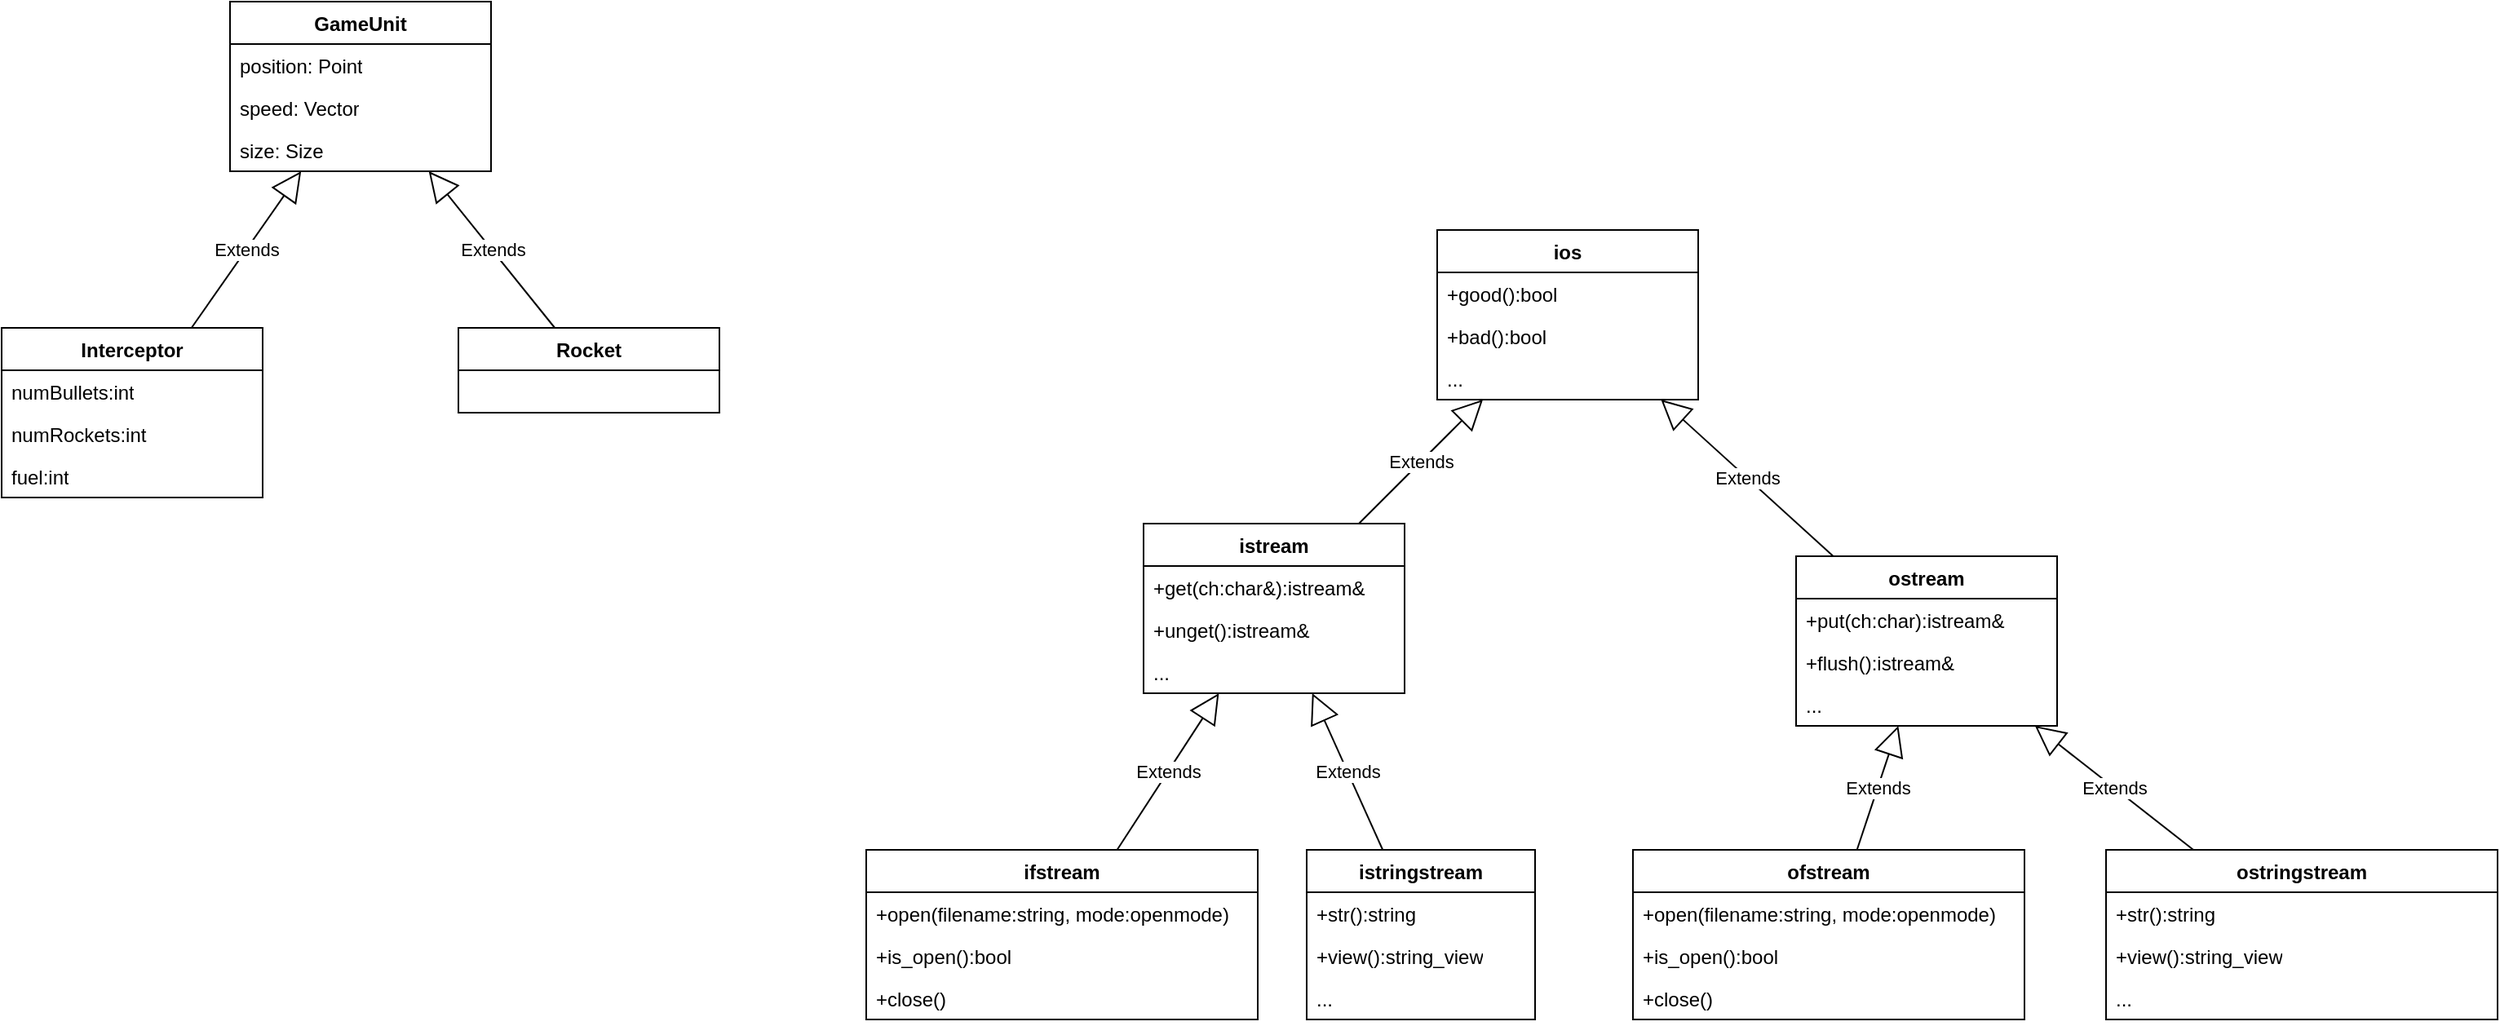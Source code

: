 <mxfile version="24.0.4" type="device">
  <diagram name="Page-1" id="sZyIt2cGGnOaZ3dpB8YJ">
    <mxGraphModel dx="2049" dy="1207" grid="1" gridSize="10" guides="1" tooltips="1" connect="1" arrows="1" fold="1" page="1" pageScale="1" pageWidth="850" pageHeight="1100" math="0" shadow="0">
      <root>
        <mxCell id="0" />
        <mxCell id="1" parent="0" />
        <mxCell id="0JFmWYNWGlIcZkB0QskC-1" value="GameUnit" style="swimlane;fontStyle=1;align=center;verticalAlign=top;childLayout=stackLayout;horizontal=1;startSize=26;horizontalStack=0;resizeParent=1;resizeParentMax=0;resizeLast=0;collapsible=1;marginBottom=0;whiteSpace=wrap;html=1;" parent="1" vertex="1">
          <mxGeometry x="300" y="80" width="160" height="104" as="geometry" />
        </mxCell>
        <mxCell id="0JFmWYNWGlIcZkB0QskC-2" value="position: Point" style="text;strokeColor=none;fillColor=none;align=left;verticalAlign=top;spacingLeft=4;spacingRight=4;overflow=hidden;rotatable=0;points=[[0,0.5],[1,0.5]];portConstraint=eastwest;whiteSpace=wrap;html=1;" parent="0JFmWYNWGlIcZkB0QskC-1" vertex="1">
          <mxGeometry y="26" width="160" height="26" as="geometry" />
        </mxCell>
        <mxCell id="0JFmWYNWGlIcZkB0QskC-4" value="speed: Vector" style="text;strokeColor=none;fillColor=none;align=left;verticalAlign=top;spacingLeft=4;spacingRight=4;overflow=hidden;rotatable=0;points=[[0,0.5],[1,0.5]];portConstraint=eastwest;whiteSpace=wrap;html=1;" parent="0JFmWYNWGlIcZkB0QskC-1" vertex="1">
          <mxGeometry y="52" width="160" height="26" as="geometry" />
        </mxCell>
        <mxCell id="0JFmWYNWGlIcZkB0QskC-5" value="size: Size" style="text;strokeColor=none;fillColor=none;align=left;verticalAlign=top;spacingLeft=4;spacingRight=4;overflow=hidden;rotatable=0;points=[[0,0.5],[1,0.5]];portConstraint=eastwest;whiteSpace=wrap;html=1;" parent="0JFmWYNWGlIcZkB0QskC-1" vertex="1">
          <mxGeometry y="78" width="160" height="26" as="geometry" />
        </mxCell>
        <mxCell id="0JFmWYNWGlIcZkB0QskC-6" value="Interceptor" style="swimlane;fontStyle=1;align=center;verticalAlign=top;childLayout=stackLayout;horizontal=1;startSize=26;horizontalStack=0;resizeParent=1;resizeParentMax=0;resizeLast=0;collapsible=1;marginBottom=0;whiteSpace=wrap;html=1;" parent="1" vertex="1">
          <mxGeometry x="160" y="280" width="160" height="104" as="geometry" />
        </mxCell>
        <mxCell id="0JFmWYNWGlIcZkB0QskC-9" value="numBullets:int" style="text;strokeColor=none;fillColor=none;align=left;verticalAlign=top;spacingLeft=4;spacingRight=4;overflow=hidden;rotatable=0;points=[[0,0.5],[1,0.5]];portConstraint=eastwest;whiteSpace=wrap;html=1;" parent="0JFmWYNWGlIcZkB0QskC-6" vertex="1">
          <mxGeometry y="26" width="160" height="26" as="geometry" />
        </mxCell>
        <mxCell id="wLj6OON-Qj2NCHeGokEr-10" value="numRockets:int" style="text;strokeColor=none;fillColor=none;align=left;verticalAlign=top;spacingLeft=4;spacingRight=4;overflow=hidden;rotatable=0;points=[[0,0.5],[1,0.5]];portConstraint=eastwest;whiteSpace=wrap;html=1;" vertex="1" parent="0JFmWYNWGlIcZkB0QskC-6">
          <mxGeometry y="52" width="160" height="26" as="geometry" />
        </mxCell>
        <mxCell id="wLj6OON-Qj2NCHeGokEr-11" value="fuel:int" style="text;strokeColor=none;fillColor=none;align=left;verticalAlign=top;spacingLeft=4;spacingRight=4;overflow=hidden;rotatable=0;points=[[0,0.5],[1,0.5]];portConstraint=eastwest;whiteSpace=wrap;html=1;" vertex="1" parent="0JFmWYNWGlIcZkB0QskC-6">
          <mxGeometry y="78" width="160" height="26" as="geometry" />
        </mxCell>
        <mxCell id="wLj6OON-Qj2NCHeGokEr-1" value="Extends" style="endArrow=block;endSize=16;endFill=0;html=1;rounded=0;" edge="1" parent="1" source="0JFmWYNWGlIcZkB0QskC-6" target="0JFmWYNWGlIcZkB0QskC-1">
          <mxGeometry width="160" relative="1" as="geometry">
            <mxPoint x="480" y="240" as="sourcePoint" />
            <mxPoint x="640" y="240" as="targetPoint" />
          </mxGeometry>
        </mxCell>
        <mxCell id="wLj6OON-Qj2NCHeGokEr-2" value="Rocket" style="swimlane;fontStyle=1;align=center;verticalAlign=top;childLayout=stackLayout;horizontal=1;startSize=26;horizontalStack=0;resizeParent=1;resizeParentMax=0;resizeLast=0;collapsible=1;marginBottom=0;whiteSpace=wrap;html=1;" vertex="1" parent="1">
          <mxGeometry x="440" y="280" width="160" height="52" as="geometry" />
        </mxCell>
        <mxCell id="wLj6OON-Qj2NCHeGokEr-6" value="Extends" style="endArrow=block;endSize=16;endFill=0;html=1;rounded=0;" edge="1" parent="1" source="wLj6OON-Qj2NCHeGokEr-2" target="0JFmWYNWGlIcZkB0QskC-1">
          <mxGeometry width="160" relative="1" as="geometry">
            <mxPoint x="480" y="240" as="sourcePoint" />
            <mxPoint x="640" y="240" as="targetPoint" />
          </mxGeometry>
        </mxCell>
        <mxCell id="wLj6OON-Qj2NCHeGokEr-7" value="istream" style="swimlane;fontStyle=1;align=center;verticalAlign=top;childLayout=stackLayout;horizontal=1;startSize=26;horizontalStack=0;resizeParent=1;resizeParentMax=0;resizeLast=0;collapsible=1;marginBottom=0;whiteSpace=wrap;html=1;" vertex="1" parent="1">
          <mxGeometry x="860" y="400" width="160" height="104" as="geometry" />
        </mxCell>
        <mxCell id="wLj6OON-Qj2NCHeGokEr-15" value="+get(ch:char&amp;amp;):istream&amp;amp;" style="text;strokeColor=none;fillColor=none;align=left;verticalAlign=top;spacingLeft=4;spacingRight=4;overflow=hidden;rotatable=0;points=[[0,0.5],[1,0.5]];portConstraint=eastwest;whiteSpace=wrap;html=1;" vertex="1" parent="wLj6OON-Qj2NCHeGokEr-7">
          <mxGeometry y="26" width="160" height="26" as="geometry" />
        </mxCell>
        <mxCell id="wLj6OON-Qj2NCHeGokEr-16" value="+unget():istream&amp;amp;" style="text;strokeColor=none;fillColor=none;align=left;verticalAlign=top;spacingLeft=4;spacingRight=4;overflow=hidden;rotatable=0;points=[[0,0.5],[1,0.5]];portConstraint=eastwest;whiteSpace=wrap;html=1;" vertex="1" parent="wLj6OON-Qj2NCHeGokEr-7">
          <mxGeometry y="52" width="160" height="26" as="geometry" />
        </mxCell>
        <mxCell id="wLj6OON-Qj2NCHeGokEr-17" value="..." style="text;strokeColor=none;fillColor=none;align=left;verticalAlign=top;spacingLeft=4;spacingRight=4;overflow=hidden;rotatable=0;points=[[0,0.5],[1,0.5]];portConstraint=eastwest;whiteSpace=wrap;html=1;" vertex="1" parent="wLj6OON-Qj2NCHeGokEr-7">
          <mxGeometry y="78" width="160" height="26" as="geometry" />
        </mxCell>
        <mxCell id="wLj6OON-Qj2NCHeGokEr-12" value="ifstream" style="swimlane;fontStyle=1;align=center;verticalAlign=top;childLayout=stackLayout;horizontal=1;startSize=26;horizontalStack=0;resizeParent=1;resizeParentMax=0;resizeLast=0;collapsible=1;marginBottom=0;whiteSpace=wrap;html=1;" vertex="1" parent="1">
          <mxGeometry x="690" y="600" width="240" height="104" as="geometry" />
        </mxCell>
        <mxCell id="wLj6OON-Qj2NCHeGokEr-18" value="+open(filename:string, mode:openmode)" style="text;strokeColor=none;fillColor=none;align=left;verticalAlign=top;spacingLeft=4;spacingRight=4;overflow=hidden;rotatable=0;points=[[0,0.5],[1,0.5]];portConstraint=eastwest;whiteSpace=wrap;html=1;" vertex="1" parent="wLj6OON-Qj2NCHeGokEr-12">
          <mxGeometry y="26" width="240" height="26" as="geometry" />
        </mxCell>
        <mxCell id="wLj6OON-Qj2NCHeGokEr-19" value="+is_open():bool" style="text;strokeColor=none;fillColor=none;align=left;verticalAlign=top;spacingLeft=4;spacingRight=4;overflow=hidden;rotatable=0;points=[[0,0.5],[1,0.5]];portConstraint=eastwest;whiteSpace=wrap;html=1;" vertex="1" parent="wLj6OON-Qj2NCHeGokEr-12">
          <mxGeometry y="52" width="240" height="26" as="geometry" />
        </mxCell>
        <mxCell id="wLj6OON-Qj2NCHeGokEr-20" value="+close()" style="text;strokeColor=none;fillColor=none;align=left;verticalAlign=top;spacingLeft=4;spacingRight=4;overflow=hidden;rotatable=0;points=[[0,0.5],[1,0.5]];portConstraint=eastwest;whiteSpace=wrap;html=1;" vertex="1" parent="wLj6OON-Qj2NCHeGokEr-12">
          <mxGeometry y="78" width="240" height="26" as="geometry" />
        </mxCell>
        <mxCell id="wLj6OON-Qj2NCHeGokEr-21" value="Extends" style="endArrow=block;endSize=16;endFill=0;html=1;rounded=0;" edge="1" parent="1" source="wLj6OON-Qj2NCHeGokEr-12" target="wLj6OON-Qj2NCHeGokEr-7">
          <mxGeometry width="160" relative="1" as="geometry">
            <mxPoint x="1040" y="570" as="sourcePoint" />
            <mxPoint x="1200" y="570" as="targetPoint" />
          </mxGeometry>
        </mxCell>
        <mxCell id="wLj6OON-Qj2NCHeGokEr-22" value="istringstream" style="swimlane;fontStyle=1;align=center;verticalAlign=top;childLayout=stackLayout;horizontal=1;startSize=26;horizontalStack=0;resizeParent=1;resizeParentMax=0;resizeLast=0;collapsible=1;marginBottom=0;whiteSpace=wrap;html=1;" vertex="1" parent="1">
          <mxGeometry x="960" y="600" width="140" height="104" as="geometry" />
        </mxCell>
        <mxCell id="wLj6OON-Qj2NCHeGokEr-23" value="+str():string" style="text;strokeColor=none;fillColor=none;align=left;verticalAlign=top;spacingLeft=4;spacingRight=4;overflow=hidden;rotatable=0;points=[[0,0.5],[1,0.5]];portConstraint=eastwest;whiteSpace=wrap;html=1;" vertex="1" parent="wLj6OON-Qj2NCHeGokEr-22">
          <mxGeometry y="26" width="140" height="26" as="geometry" />
        </mxCell>
        <mxCell id="wLj6OON-Qj2NCHeGokEr-26" value="+view():string_view" style="text;strokeColor=none;fillColor=none;align=left;verticalAlign=top;spacingLeft=4;spacingRight=4;overflow=hidden;rotatable=0;points=[[0,0.5],[1,0.5]];portConstraint=eastwest;whiteSpace=wrap;html=1;" vertex="1" parent="wLj6OON-Qj2NCHeGokEr-22">
          <mxGeometry y="52" width="140" height="26" as="geometry" />
        </mxCell>
        <mxCell id="wLj6OON-Qj2NCHeGokEr-27" value="..." style="text;strokeColor=none;fillColor=none;align=left;verticalAlign=top;spacingLeft=4;spacingRight=4;overflow=hidden;rotatable=0;points=[[0,0.5],[1,0.5]];portConstraint=eastwest;whiteSpace=wrap;html=1;" vertex="1" parent="wLj6OON-Qj2NCHeGokEr-22">
          <mxGeometry y="78" width="140" height="26" as="geometry" />
        </mxCell>
        <mxCell id="wLj6OON-Qj2NCHeGokEr-28" value="Extends" style="endArrow=block;endSize=16;endFill=0;html=1;rounded=0;" edge="1" parent="1" source="wLj6OON-Qj2NCHeGokEr-22" target="wLj6OON-Qj2NCHeGokEr-7">
          <mxGeometry width="160" relative="1" as="geometry">
            <mxPoint x="851" y="610" as="sourcePoint" />
            <mxPoint x="909" y="514" as="targetPoint" />
          </mxGeometry>
        </mxCell>
        <mxCell id="wLj6OON-Qj2NCHeGokEr-29" value="ios" style="swimlane;fontStyle=1;align=center;verticalAlign=top;childLayout=stackLayout;horizontal=1;startSize=26;horizontalStack=0;resizeParent=1;resizeParentMax=0;resizeLast=0;collapsible=1;marginBottom=0;whiteSpace=wrap;html=1;" vertex="1" parent="1">
          <mxGeometry x="1040" y="220" width="160" height="104" as="geometry" />
        </mxCell>
        <mxCell id="wLj6OON-Qj2NCHeGokEr-30" value="+good():bool" style="text;strokeColor=none;fillColor=none;align=left;verticalAlign=top;spacingLeft=4;spacingRight=4;overflow=hidden;rotatable=0;points=[[0,0.5],[1,0.5]];portConstraint=eastwest;whiteSpace=wrap;html=1;" vertex="1" parent="wLj6OON-Qj2NCHeGokEr-29">
          <mxGeometry y="26" width="160" height="26" as="geometry" />
        </mxCell>
        <mxCell id="wLj6OON-Qj2NCHeGokEr-33" value="+bad():bool" style="text;strokeColor=none;fillColor=none;align=left;verticalAlign=top;spacingLeft=4;spacingRight=4;overflow=hidden;rotatable=0;points=[[0,0.5],[1,0.5]];portConstraint=eastwest;whiteSpace=wrap;html=1;" vertex="1" parent="wLj6OON-Qj2NCHeGokEr-29">
          <mxGeometry y="52" width="160" height="26" as="geometry" />
        </mxCell>
        <mxCell id="wLj6OON-Qj2NCHeGokEr-34" value="..." style="text;strokeColor=none;fillColor=none;align=left;verticalAlign=top;spacingLeft=4;spacingRight=4;overflow=hidden;rotatable=0;points=[[0,0.5],[1,0.5]];portConstraint=eastwest;whiteSpace=wrap;html=1;" vertex="1" parent="wLj6OON-Qj2NCHeGokEr-29">
          <mxGeometry y="78" width="160" height="26" as="geometry" />
        </mxCell>
        <mxCell id="wLj6OON-Qj2NCHeGokEr-35" value="Extends" style="endArrow=block;endSize=16;endFill=0;html=1;rounded=0;" edge="1" parent="1" source="wLj6OON-Qj2NCHeGokEr-7" target="wLj6OON-Qj2NCHeGokEr-29">
          <mxGeometry width="160" relative="1" as="geometry">
            <mxPoint x="761" y="610" as="sourcePoint" />
            <mxPoint x="669" y="514" as="targetPoint" />
          </mxGeometry>
        </mxCell>
        <mxCell id="wLj6OON-Qj2NCHeGokEr-36" value="ostream" style="swimlane;fontStyle=1;align=center;verticalAlign=top;childLayout=stackLayout;horizontal=1;startSize=26;horizontalStack=0;resizeParent=1;resizeParentMax=0;resizeLast=0;collapsible=1;marginBottom=0;whiteSpace=wrap;html=1;" vertex="1" parent="1">
          <mxGeometry x="1260" y="420" width="160" height="104" as="geometry" />
        </mxCell>
        <mxCell id="wLj6OON-Qj2NCHeGokEr-37" value="+put(ch:char):istream&amp;amp;" style="text;strokeColor=none;fillColor=none;align=left;verticalAlign=top;spacingLeft=4;spacingRight=4;overflow=hidden;rotatable=0;points=[[0,0.5],[1,0.5]];portConstraint=eastwest;whiteSpace=wrap;html=1;" vertex="1" parent="wLj6OON-Qj2NCHeGokEr-36">
          <mxGeometry y="26" width="160" height="26" as="geometry" />
        </mxCell>
        <mxCell id="wLj6OON-Qj2NCHeGokEr-38" value="+flush():istream&amp;amp;" style="text;strokeColor=none;fillColor=none;align=left;verticalAlign=top;spacingLeft=4;spacingRight=4;overflow=hidden;rotatable=0;points=[[0,0.5],[1,0.5]];portConstraint=eastwest;whiteSpace=wrap;html=1;" vertex="1" parent="wLj6OON-Qj2NCHeGokEr-36">
          <mxGeometry y="52" width="160" height="26" as="geometry" />
        </mxCell>
        <mxCell id="wLj6OON-Qj2NCHeGokEr-39" value="..." style="text;strokeColor=none;fillColor=none;align=left;verticalAlign=top;spacingLeft=4;spacingRight=4;overflow=hidden;rotatable=0;points=[[0,0.5],[1,0.5]];portConstraint=eastwest;whiteSpace=wrap;html=1;" vertex="1" parent="wLj6OON-Qj2NCHeGokEr-36">
          <mxGeometry y="78" width="160" height="26" as="geometry" />
        </mxCell>
        <mxCell id="wLj6OON-Qj2NCHeGokEr-40" value="Extends" style="endArrow=block;endSize=16;endFill=0;html=1;rounded=0;" edge="1" parent="1" source="wLj6OON-Qj2NCHeGokEr-36" target="wLj6OON-Qj2NCHeGokEr-29">
          <mxGeometry width="160" relative="1" as="geometry">
            <mxPoint x="761" y="610" as="sourcePoint" />
            <mxPoint x="669" y="514" as="targetPoint" />
          </mxGeometry>
        </mxCell>
        <mxCell id="wLj6OON-Qj2NCHeGokEr-41" value="ofstream" style="swimlane;fontStyle=1;align=center;verticalAlign=top;childLayout=stackLayout;horizontal=1;startSize=26;horizontalStack=0;resizeParent=1;resizeParentMax=0;resizeLast=0;collapsible=1;marginBottom=0;whiteSpace=wrap;html=1;" vertex="1" parent="1">
          <mxGeometry x="1160" y="600" width="240" height="104" as="geometry" />
        </mxCell>
        <mxCell id="wLj6OON-Qj2NCHeGokEr-42" value="+open(filename:string, mode:openmode)" style="text;strokeColor=none;fillColor=none;align=left;verticalAlign=top;spacingLeft=4;spacingRight=4;overflow=hidden;rotatable=0;points=[[0,0.5],[1,0.5]];portConstraint=eastwest;whiteSpace=wrap;html=1;" vertex="1" parent="wLj6OON-Qj2NCHeGokEr-41">
          <mxGeometry y="26" width="240" height="26" as="geometry" />
        </mxCell>
        <mxCell id="wLj6OON-Qj2NCHeGokEr-43" value="+is_open():bool" style="text;strokeColor=none;fillColor=none;align=left;verticalAlign=top;spacingLeft=4;spacingRight=4;overflow=hidden;rotatable=0;points=[[0,0.5],[1,0.5]];portConstraint=eastwest;whiteSpace=wrap;html=1;" vertex="1" parent="wLj6OON-Qj2NCHeGokEr-41">
          <mxGeometry y="52" width="240" height="26" as="geometry" />
        </mxCell>
        <mxCell id="wLj6OON-Qj2NCHeGokEr-44" value="+close()" style="text;strokeColor=none;fillColor=none;align=left;verticalAlign=top;spacingLeft=4;spacingRight=4;overflow=hidden;rotatable=0;points=[[0,0.5],[1,0.5]];portConstraint=eastwest;whiteSpace=wrap;html=1;" vertex="1" parent="wLj6OON-Qj2NCHeGokEr-41">
          <mxGeometry y="78" width="240" height="26" as="geometry" />
        </mxCell>
        <mxCell id="wLj6OON-Qj2NCHeGokEr-45" value="Extends" style="endArrow=block;endSize=16;endFill=0;html=1;rounded=0;" edge="1" parent="1" source="wLj6OON-Qj2NCHeGokEr-41" target="wLj6OON-Qj2NCHeGokEr-36">
          <mxGeometry width="160" relative="1" as="geometry">
            <mxPoint x="1017" y="610" as="sourcePoint" />
            <mxPoint x="973" y="514" as="targetPoint" />
          </mxGeometry>
        </mxCell>
        <mxCell id="wLj6OON-Qj2NCHeGokEr-46" value="ostringstream" style="swimlane;fontStyle=1;align=center;verticalAlign=top;childLayout=stackLayout;horizontal=1;startSize=26;horizontalStack=0;resizeParent=1;resizeParentMax=0;resizeLast=0;collapsible=1;marginBottom=0;whiteSpace=wrap;html=1;" vertex="1" parent="1">
          <mxGeometry x="1450" y="600" width="240" height="104" as="geometry" />
        </mxCell>
        <mxCell id="wLj6OON-Qj2NCHeGokEr-51" value="+str():string" style="text;strokeColor=none;fillColor=none;align=left;verticalAlign=top;spacingLeft=4;spacingRight=4;overflow=hidden;rotatable=0;points=[[0,0.5],[1,0.5]];portConstraint=eastwest;whiteSpace=wrap;html=1;" vertex="1" parent="wLj6OON-Qj2NCHeGokEr-46">
          <mxGeometry y="26" width="240" height="26" as="geometry" />
        </mxCell>
        <mxCell id="wLj6OON-Qj2NCHeGokEr-52" value="+view():string_view" style="text;strokeColor=none;fillColor=none;align=left;verticalAlign=top;spacingLeft=4;spacingRight=4;overflow=hidden;rotatable=0;points=[[0,0.5],[1,0.5]];portConstraint=eastwest;whiteSpace=wrap;html=1;" vertex="1" parent="wLj6OON-Qj2NCHeGokEr-46">
          <mxGeometry y="52" width="240" height="26" as="geometry" />
        </mxCell>
        <mxCell id="wLj6OON-Qj2NCHeGokEr-53" value="..." style="text;strokeColor=none;fillColor=none;align=left;verticalAlign=top;spacingLeft=4;spacingRight=4;overflow=hidden;rotatable=0;points=[[0,0.5],[1,0.5]];portConstraint=eastwest;whiteSpace=wrap;html=1;" vertex="1" parent="wLj6OON-Qj2NCHeGokEr-46">
          <mxGeometry y="78" width="240" height="26" as="geometry" />
        </mxCell>
        <mxCell id="wLj6OON-Qj2NCHeGokEr-50" value="Extends" style="endArrow=block;endSize=16;endFill=0;html=1;rounded=0;" edge="1" parent="1" source="wLj6OON-Qj2NCHeGokEr-46" target="wLj6OON-Qj2NCHeGokEr-36">
          <mxGeometry width="160" relative="1" as="geometry">
            <mxPoint x="1287" y="610" as="sourcePoint" />
            <mxPoint x="1283" y="524" as="targetPoint" />
          </mxGeometry>
        </mxCell>
      </root>
    </mxGraphModel>
  </diagram>
</mxfile>

